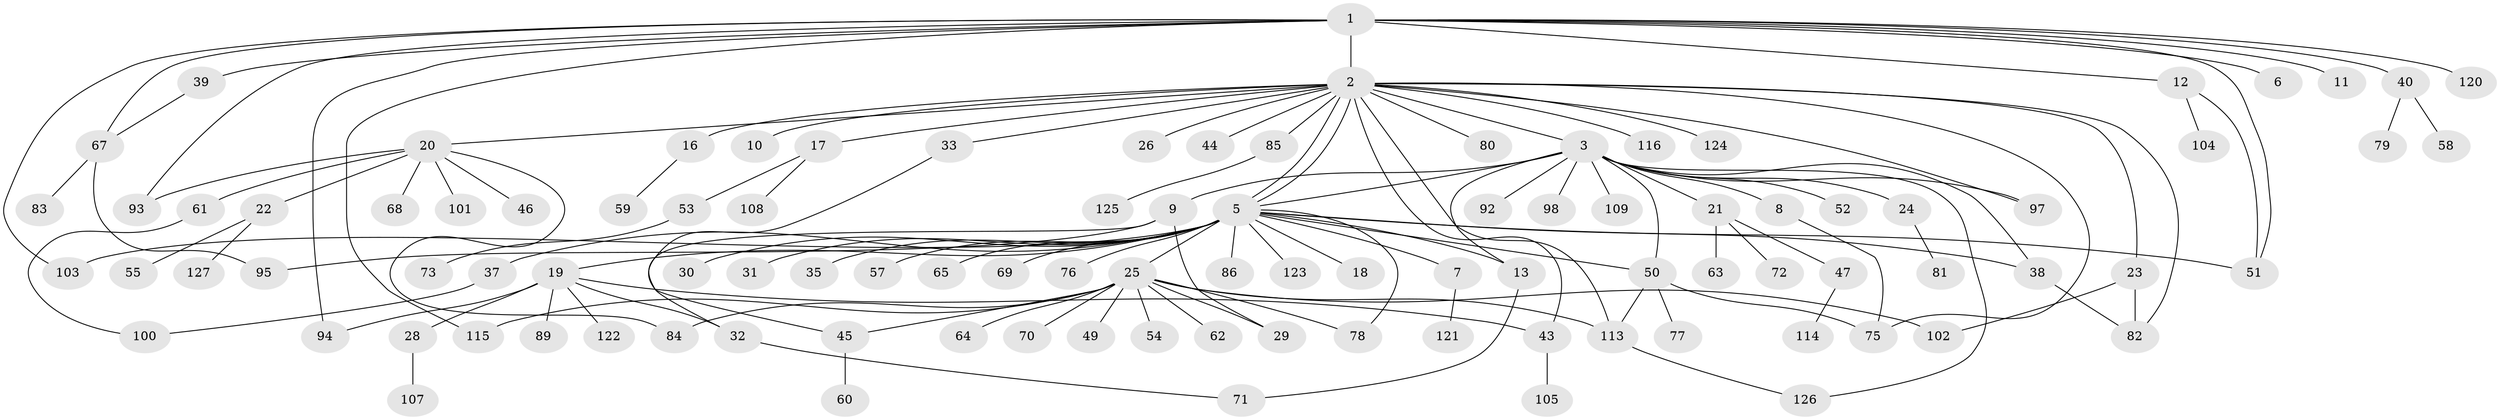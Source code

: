 // Generated by graph-tools (version 1.1) at 2025/23/03/03/25 07:23:51]
// undirected, 102 vertices, 131 edges
graph export_dot {
graph [start="1"]
  node [color=gray90,style=filled];
  1 [super="+48"];
  2 [super="+112"];
  3 [super="+4"];
  5 [super="+15"];
  6;
  7;
  8;
  9;
  10;
  11;
  12 [super="+90"];
  13 [super="+14"];
  16 [super="+41"];
  17 [super="+106"];
  18;
  19 [super="+66"];
  20 [super="+27"];
  21 [super="+36"];
  22 [super="+42"];
  23;
  24 [super="+96"];
  25 [super="+34"];
  26;
  28;
  29 [super="+74"];
  30 [super="+99"];
  31;
  32;
  33;
  35;
  37 [super="+91"];
  38 [super="+111"];
  39;
  40 [super="+118"];
  43;
  44;
  45 [super="+56"];
  46;
  47;
  49;
  50 [super="+88"];
  51;
  52;
  53;
  54;
  55;
  57;
  58;
  59;
  60;
  61;
  62;
  63;
  64;
  65;
  67;
  68;
  69;
  70;
  71;
  72 [super="+87"];
  73;
  75;
  76 [super="+117"];
  77;
  78;
  79;
  80;
  81;
  82 [super="+119"];
  83;
  84;
  85;
  86;
  89;
  92;
  93;
  94;
  95 [super="+110"];
  97;
  98;
  100;
  101;
  102;
  103;
  104;
  105;
  107;
  108;
  109;
  113;
  114;
  115;
  116;
  120;
  121;
  122;
  123;
  124;
  125;
  126;
  127;
  1 -- 2;
  1 -- 6;
  1 -- 11;
  1 -- 12;
  1 -- 39;
  1 -- 40;
  1 -- 51;
  1 -- 67;
  1 -- 94;
  1 -- 103;
  1 -- 120;
  1 -- 115;
  1 -- 93;
  2 -- 3;
  2 -- 5;
  2 -- 5;
  2 -- 10;
  2 -- 16;
  2 -- 17;
  2 -- 20;
  2 -- 23;
  2 -- 26;
  2 -- 33;
  2 -- 43;
  2 -- 44;
  2 -- 75;
  2 -- 80;
  2 -- 82;
  2 -- 85;
  2 -- 97;
  2 -- 113;
  2 -- 116;
  2 -- 124;
  3 -- 13;
  3 -- 24;
  3 -- 92;
  3 -- 126;
  3 -- 97;
  3 -- 98;
  3 -- 5 [weight=2];
  3 -- 38;
  3 -- 8;
  3 -- 9;
  3 -- 109;
  3 -- 52;
  3 -- 21;
  3 -- 50;
  5 -- 7;
  5 -- 13;
  5 -- 18;
  5 -- 19;
  5 -- 25 [weight=2];
  5 -- 30;
  5 -- 35;
  5 -- 37;
  5 -- 38;
  5 -- 50;
  5 -- 51;
  5 -- 57;
  5 -- 65;
  5 -- 76;
  5 -- 78;
  5 -- 86;
  5 -- 103;
  5 -- 123;
  5 -- 69;
  5 -- 31;
  7 -- 121;
  8 -- 75;
  9 -- 29;
  9 -- 32;
  9 -- 95;
  12 -- 51;
  12 -- 104;
  13 -- 71;
  16 -- 59;
  17 -- 53;
  17 -- 108;
  19 -- 28;
  19 -- 32;
  19 -- 43;
  19 -- 89;
  19 -- 94;
  19 -- 122;
  20 -- 22;
  20 -- 46;
  20 -- 61;
  20 -- 68;
  20 -- 84;
  20 -- 101;
  20 -- 93;
  21 -- 47;
  21 -- 63;
  21 -- 72;
  22 -- 55;
  22 -- 127;
  23 -- 82;
  23 -- 102;
  24 -- 81;
  25 -- 62;
  25 -- 64 [weight=2];
  25 -- 102;
  25 -- 70;
  25 -- 45;
  25 -- 78;
  25 -- 49;
  25 -- 113;
  25 -- 115;
  25 -- 84;
  25 -- 54;
  25 -- 29;
  28 -- 107;
  32 -- 71;
  33 -- 45;
  37 -- 100;
  38 -- 82;
  39 -- 67;
  40 -- 58;
  40 -- 79;
  43 -- 105;
  45 -- 60;
  47 -- 114;
  50 -- 75;
  50 -- 77;
  50 -- 113;
  53 -- 73;
  61 -- 100;
  67 -- 83;
  67 -- 95;
  85 -- 125;
  113 -- 126;
}
